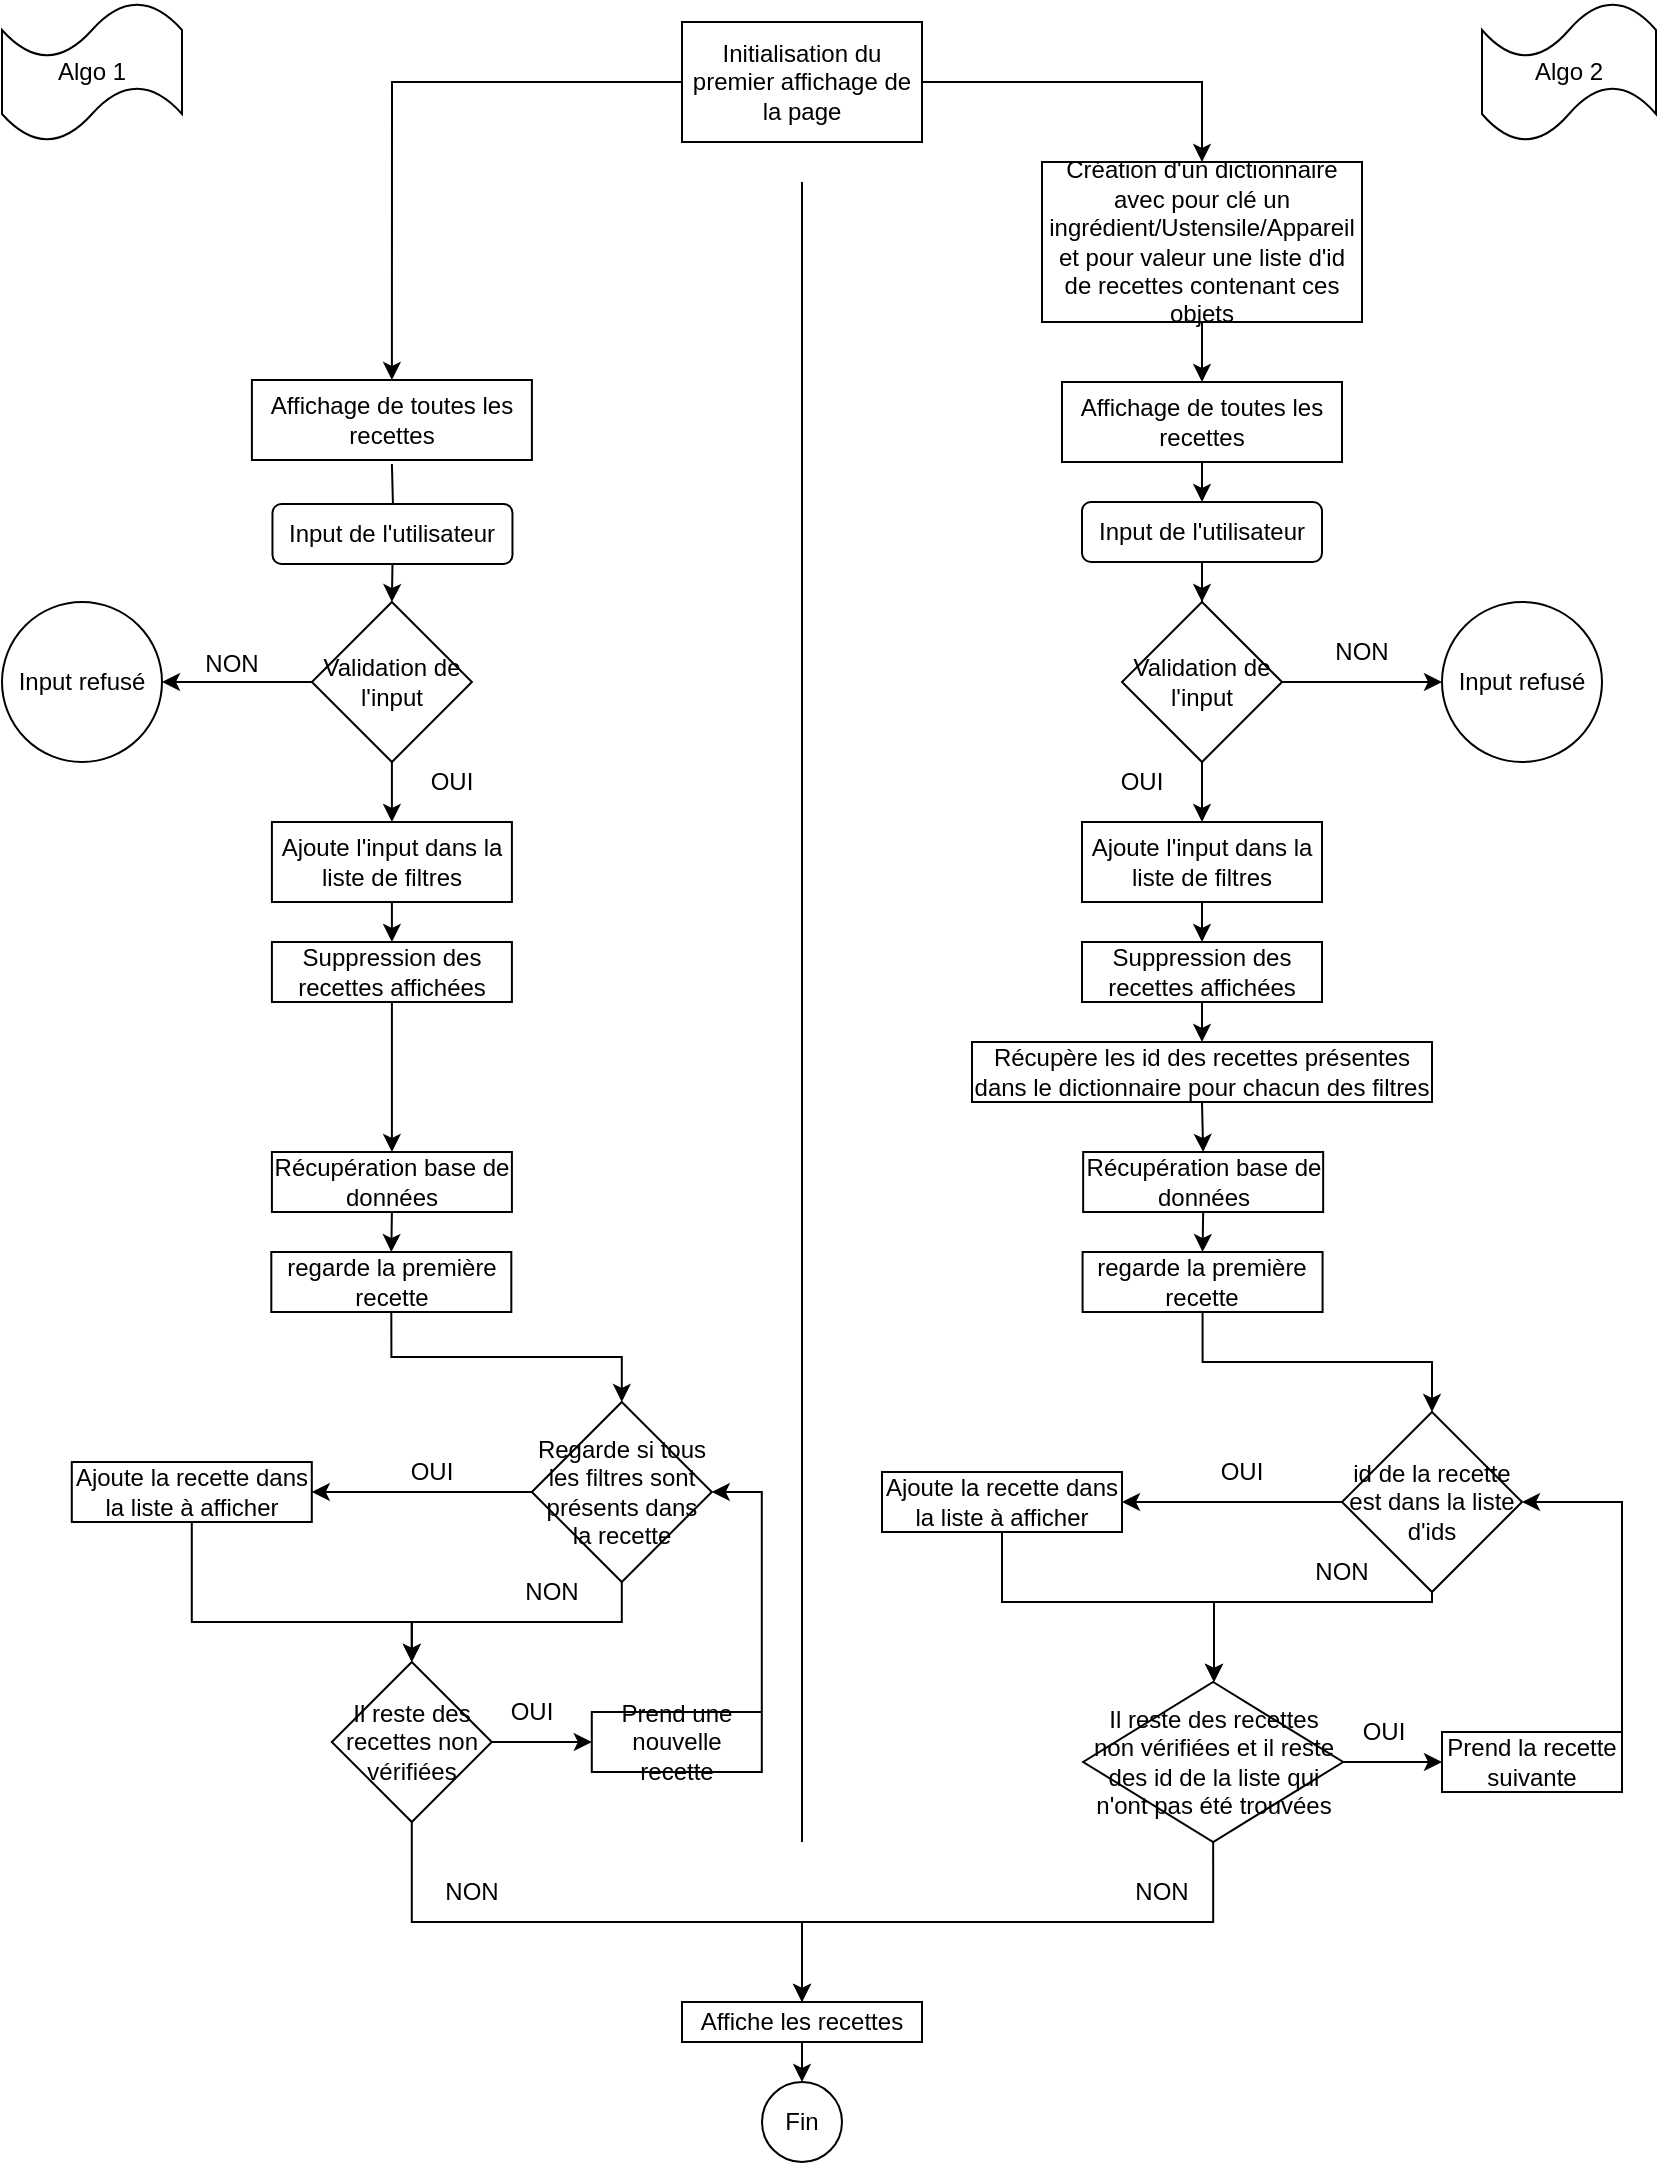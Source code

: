 <mxfile>
    <diagram name="Page-1" id="oObEu-THmnJyNQyAg0bx">
        <mxGraphModel dx="1055" dy="517" grid="1" gridSize="10" guides="1" tooltips="1" connect="1" arrows="1" fold="1" page="1" pageScale="1" pageWidth="827" pageHeight="1169" math="0" shadow="0">
            <root>
                <mxCell id="0"/>
                <mxCell id="1" parent="0"/>
                <mxCell id="Otjnma4OZYYBcLAzFUDV-6" style="edgeStyle=orthogonalEdgeStyle;rounded=0;orthogonalLoop=1;jettySize=auto;html=1;exitX=0;exitY=0.5;exitDx=0;exitDy=0;entryX=0.5;entryY=0;entryDx=0;entryDy=0;" parent="1" source="Otjnma4OZYYBcLAzFUDV-1" target="Otjnma4OZYYBcLAzFUDV-8" edge="1">
                    <mxGeometry relative="1" as="geometry">
                        <mxPoint x="200" y="80" as="targetPoint"/>
                    </mxGeometry>
                </mxCell>
                <mxCell id="Otjnma4OZYYBcLAzFUDV-7" style="edgeStyle=orthogonalEdgeStyle;rounded=0;orthogonalLoop=1;jettySize=auto;html=1;exitX=1;exitY=0.5;exitDx=0;exitDy=0;" parent="1" source="Otjnma4OZYYBcLAzFUDV-1" target="Otjnma4OZYYBcLAzFUDV-11" edge="1">
                    <mxGeometry relative="1" as="geometry">
                        <mxPoint x="600" y="80" as="targetPoint"/>
                    </mxGeometry>
                </mxCell>
                <mxCell id="Otjnma4OZYYBcLAzFUDV-1" value="Initialisation du premier affichage de la page" style="rounded=0;whiteSpace=wrap;html=1;" parent="1" vertex="1">
                    <mxGeometry x="340" y="10" width="120" height="60" as="geometry"/>
                </mxCell>
                <mxCell id="Otjnma4OZYYBcLAzFUDV-2" value="" style="endArrow=none;html=1;rounded=0;" parent="1" edge="1">
                    <mxGeometry width="50" height="50" relative="1" as="geometry">
                        <mxPoint x="400" y="920" as="sourcePoint"/>
                        <mxPoint x="400" y="90" as="targetPoint"/>
                    </mxGeometry>
                </mxCell>
                <mxCell id="Otjnma4OZYYBcLAzFUDV-4" value="Algo 2" style="shape=tape;whiteSpace=wrap;html=1;" parent="1" vertex="1">
                    <mxGeometry x="740" width="87" height="70" as="geometry"/>
                </mxCell>
                <mxCell id="Otjnma4OZYYBcLAzFUDV-5" value="Algo 1" style="shape=tape;whiteSpace=wrap;html=1;" parent="1" vertex="1">
                    <mxGeometry width="90" height="70" as="geometry"/>
                </mxCell>
                <mxCell id="Otjnma4OZYYBcLAzFUDV-17" style="edgeStyle=orthogonalEdgeStyle;rounded=0;orthogonalLoop=1;jettySize=auto;html=1;exitX=0.5;exitY=1;exitDx=0;exitDy=0;" parent="1" target="Otjnma4OZYYBcLAzFUDV-18" edge="1">
                    <mxGeometry relative="1" as="geometry">
                        <mxPoint x="195.244" y="281" as="targetPoint"/>
                        <mxPoint x="194.95" y="231" as="sourcePoint"/>
                    </mxGeometry>
                </mxCell>
                <mxCell id="Otjnma4OZYYBcLAzFUDV-8" value="Affichage de toutes les recettes" style="rounded=0;whiteSpace=wrap;html=1;" parent="1" vertex="1">
                    <mxGeometry x="124.95" y="189" width="140" height="40" as="geometry"/>
                </mxCell>
                <mxCell id="Otjnma4OZYYBcLAzFUDV-14" style="edgeStyle=orthogonalEdgeStyle;rounded=0;orthogonalLoop=1;jettySize=auto;html=1;exitX=0.5;exitY=1;exitDx=0;exitDy=0;" parent="1" source="Otjnma4OZYYBcLAzFUDV-11" target="Otjnma4OZYYBcLAzFUDV-15" edge="1">
                    <mxGeometry relative="1" as="geometry">
                        <mxPoint x="600.138" y="220" as="targetPoint"/>
                    </mxGeometry>
                </mxCell>
                <mxCell id="Otjnma4OZYYBcLAzFUDV-11" value="Création d'un dictionnaire avec pour clé un ingrédient/Ustensile/Appareil et pour valeur une liste d'id de recettes contenant ces objets" style="rounded=0;whiteSpace=wrap;html=1;" parent="1" vertex="1">
                    <mxGeometry x="520" y="80" width="160" height="80" as="geometry"/>
                </mxCell>
                <mxCell id="Otjnma4OZYYBcLAzFUDV-19" style="edgeStyle=orthogonalEdgeStyle;rounded=0;orthogonalLoop=1;jettySize=auto;html=1;exitX=0.5;exitY=1;exitDx=0;exitDy=0;entryX=0.5;entryY=0;entryDx=0;entryDy=0;" parent="1" source="Otjnma4OZYYBcLAzFUDV-15" target="Otjnma4OZYYBcLAzFUDV-20" edge="1">
                    <mxGeometry relative="1" as="geometry">
                        <mxPoint x="600" y="250" as="targetPoint"/>
                    </mxGeometry>
                </mxCell>
                <mxCell id="Otjnma4OZYYBcLAzFUDV-15" value="Affichage de toutes les recettes" style="rounded=0;whiteSpace=wrap;html=1;" parent="1" vertex="1">
                    <mxGeometry x="530" y="190" width="140" height="40" as="geometry"/>
                </mxCell>
                <mxCell id="Otjnma4OZYYBcLAzFUDV-23" style="edgeStyle=orthogonalEdgeStyle;rounded=0;orthogonalLoop=1;jettySize=auto;html=1;exitX=0.5;exitY=1;exitDx=0;exitDy=0;entryX=0.5;entryY=0;entryDx=0;entryDy=0;" parent="1" source="Otjnma4OZYYBcLAzFUDV-18" target="Otjnma4OZYYBcLAzFUDV-22" edge="1">
                    <mxGeometry relative="1" as="geometry"/>
                </mxCell>
                <mxCell id="Otjnma4OZYYBcLAzFUDV-18" value="Input de l'utilisateur" style="rounded=1;whiteSpace=wrap;html=1;" parent="1" vertex="1">
                    <mxGeometry x="135.24" y="251" width="120" height="30" as="geometry"/>
                </mxCell>
                <mxCell id="Otjnma4OZYYBcLAzFUDV-24" style="edgeStyle=orthogonalEdgeStyle;rounded=0;orthogonalLoop=1;jettySize=auto;html=1;exitX=0.5;exitY=1;exitDx=0;exitDy=0;" parent="1" source="Otjnma4OZYYBcLAzFUDV-20" target="Otjnma4OZYYBcLAzFUDV-25" edge="1">
                    <mxGeometry relative="1" as="geometry">
                        <mxPoint x="600" y="300" as="targetPoint"/>
                    </mxGeometry>
                </mxCell>
                <mxCell id="Otjnma4OZYYBcLAzFUDV-20" value="Input de l'utilisateur" style="rounded=1;whiteSpace=wrap;html=1;" parent="1" vertex="1">
                    <mxGeometry x="540" y="250" width="120" height="30" as="geometry"/>
                </mxCell>
                <mxCell id="Otjnma4OZYYBcLAzFUDV-26" style="edgeStyle=orthogonalEdgeStyle;rounded=0;orthogonalLoop=1;jettySize=auto;html=1;exitX=0;exitY=0.5;exitDx=0;exitDy=0;entryX=1;entryY=0.5;entryDx=0;entryDy=0;" parent="1" source="Otjnma4OZYYBcLAzFUDV-22" target="Otjnma4OZYYBcLAzFUDV-31" edge="1">
                    <mxGeometry relative="1" as="geometry">
                        <mxPoint x="74.95" y="351" as="targetPoint"/>
                    </mxGeometry>
                </mxCell>
                <mxCell id="Otjnma4OZYYBcLAzFUDV-29" style="edgeStyle=orthogonalEdgeStyle;rounded=0;orthogonalLoop=1;jettySize=auto;html=1;exitX=0.5;exitY=1;exitDx=0;exitDy=0;entryX=0.5;entryY=0;entryDx=0;entryDy=0;" parent="1" source="Otjnma4OZYYBcLAzFUDV-22" target="Otjnma4OZYYBcLAzFUDV-42" edge="1">
                    <mxGeometry relative="1" as="geometry">
                        <mxPoint x="194.95" y="431" as="targetPoint"/>
                    </mxGeometry>
                </mxCell>
                <mxCell id="Otjnma4OZYYBcLAzFUDV-22" value="Validation de l'input" style="rhombus;whiteSpace=wrap;html=1;" parent="1" vertex="1">
                    <mxGeometry x="154.95" y="300" width="80" height="80" as="geometry"/>
                </mxCell>
                <mxCell id="C8F3fwDgA8m-oNO4tFpo-1" style="edgeStyle=orthogonalEdgeStyle;rounded=0;orthogonalLoop=1;jettySize=auto;html=1;exitX=1;exitY=0.5;exitDx=0;exitDy=0;" parent="1" source="Otjnma4OZYYBcLAzFUDV-25" target="C8F3fwDgA8m-oNO4tFpo-2" edge="1">
                    <mxGeometry relative="1" as="geometry">
                        <mxPoint x="720" y="340" as="targetPoint"/>
                    </mxGeometry>
                </mxCell>
                <mxCell id="C8F3fwDgA8m-oNO4tFpo-5" style="edgeStyle=orthogonalEdgeStyle;rounded=0;orthogonalLoop=1;jettySize=auto;html=1;exitX=0.5;exitY=1;exitDx=0;exitDy=0;entryX=0.5;entryY=0;entryDx=0;entryDy=0;" parent="1" source="Otjnma4OZYYBcLAzFUDV-25" target="C8F3fwDgA8m-oNO4tFpo-6" edge="1">
                    <mxGeometry relative="1" as="geometry">
                        <mxPoint x="600" y="410" as="targetPoint"/>
                    </mxGeometry>
                </mxCell>
                <mxCell id="Otjnma4OZYYBcLAzFUDV-25" value="Validation de l'input" style="rhombus;whiteSpace=wrap;html=1;" parent="1" vertex="1">
                    <mxGeometry x="560" y="300" width="80" height="80" as="geometry"/>
                </mxCell>
                <mxCell id="Otjnma4OZYYBcLAzFUDV-28" value="NON" style="text;html=1;strokeColor=none;fillColor=none;align=center;verticalAlign=middle;whiteSpace=wrap;rounded=0;" parent="1" vertex="1">
                    <mxGeometry x="84.95" y="321" width="60" height="20" as="geometry"/>
                </mxCell>
                <mxCell id="Otjnma4OZYYBcLAzFUDV-30" value="OUI" style="text;html=1;strokeColor=none;fillColor=none;align=center;verticalAlign=middle;whiteSpace=wrap;rounded=0;" parent="1" vertex="1">
                    <mxGeometry x="194.95" y="375" width="60" height="30" as="geometry"/>
                </mxCell>
                <mxCell id="Otjnma4OZYYBcLAzFUDV-31" value="Input refusé" style="ellipse;whiteSpace=wrap;html=1;aspect=fixed;" parent="1" vertex="1">
                    <mxGeometry y="300" width="80" height="80" as="geometry"/>
                </mxCell>
                <mxCell id="Otjnma4OZYYBcLAzFUDV-35" style="edgeStyle=orthogonalEdgeStyle;rounded=0;orthogonalLoop=1;jettySize=auto;html=1;exitX=0.5;exitY=1;exitDx=0;exitDy=0;" parent="1" source="Otjnma4OZYYBcLAzFUDV-34" target="Otjnma4OZYYBcLAzFUDV-38" edge="1">
                    <mxGeometry relative="1" as="geometry">
                        <mxPoint x="195.516" y="531" as="targetPoint"/>
                    </mxGeometry>
                </mxCell>
                <mxCell id="Otjnma4OZYYBcLAzFUDV-34" value="Suppression des recettes affichées" style="rounded=0;whiteSpace=wrap;html=1;" parent="1" vertex="1">
                    <mxGeometry x="134.95" y="470" width="120" height="30" as="geometry"/>
                </mxCell>
                <mxCell id="Otjnma4OZYYBcLAzFUDV-40" style="edgeStyle=orthogonalEdgeStyle;rounded=0;orthogonalLoop=1;jettySize=auto;html=1;exitX=0.5;exitY=1;exitDx=0;exitDy=0;entryX=0.5;entryY=0;entryDx=0;entryDy=0;" parent="1" source="Otjnma4OZYYBcLAzFUDV-38" target="Otjnma4OZYYBcLAzFUDV-39" edge="1">
                    <mxGeometry relative="1" as="geometry"/>
                </mxCell>
                <mxCell id="Otjnma4OZYYBcLAzFUDV-38" value="Récupération base de données" style="rounded=0;whiteSpace=wrap;html=1;" parent="1" vertex="1">
                    <mxGeometry x="134.95" y="575" width="120" height="30" as="geometry"/>
                </mxCell>
                <mxCell id="Otjnma4OZYYBcLAzFUDV-44" style="edgeStyle=orthogonalEdgeStyle;rounded=0;orthogonalLoop=1;jettySize=auto;html=1;exitX=0.5;exitY=1;exitDx=0;exitDy=0;" parent="1" source="Otjnma4OZYYBcLAzFUDV-39" target="Otjnma4OZYYBcLAzFUDV-45" edge="1">
                    <mxGeometry relative="1" as="geometry">
                        <mxPoint x="195.53" y="641.0" as="targetPoint"/>
                    </mxGeometry>
                </mxCell>
                <mxCell id="Otjnma4OZYYBcLAzFUDV-39" value="regarde la première recette" style="rounded=0;whiteSpace=wrap;html=1;" parent="1" vertex="1">
                    <mxGeometry x="134.66" y="625" width="120" height="30" as="geometry"/>
                </mxCell>
                <mxCell id="Otjnma4OZYYBcLAzFUDV-43" style="edgeStyle=orthogonalEdgeStyle;rounded=0;orthogonalLoop=1;jettySize=auto;html=1;exitX=0.5;exitY=1;exitDx=0;exitDy=0;entryX=0.5;entryY=0;entryDx=0;entryDy=0;" parent="1" source="Otjnma4OZYYBcLAzFUDV-42" target="Otjnma4OZYYBcLAzFUDV-34" edge="1">
                    <mxGeometry relative="1" as="geometry"/>
                </mxCell>
                <mxCell id="Otjnma4OZYYBcLAzFUDV-42" value="Ajoute l'input dans la liste de filtres" style="rounded=0;whiteSpace=wrap;html=1;" parent="1" vertex="1">
                    <mxGeometry x="134.95" y="410" width="120" height="40" as="geometry"/>
                </mxCell>
                <mxCell id="Otjnma4OZYYBcLAzFUDV-46" style="edgeStyle=orthogonalEdgeStyle;rounded=0;orthogonalLoop=1;jettySize=auto;html=1;exitX=0;exitY=0.5;exitDx=0;exitDy=0;" parent="1" source="Otjnma4OZYYBcLAzFUDV-45" target="Otjnma4OZYYBcLAzFUDV-48" edge="1">
                    <mxGeometry relative="1" as="geometry">
                        <mxPoint x="154.9" y="745" as="targetPoint"/>
                    </mxGeometry>
                </mxCell>
                <mxCell id="Otjnma4OZYYBcLAzFUDV-47" style="edgeStyle=orthogonalEdgeStyle;rounded=0;orthogonalLoop=1;jettySize=auto;html=1;exitX=0.5;exitY=1;exitDx=0;exitDy=0;" parent="1" source="Otjnma4OZYYBcLAzFUDV-45" target="Otjnma4OZYYBcLAzFUDV-51" edge="1">
                    <mxGeometry relative="1" as="geometry">
                        <mxPoint x="234.9" y="830" as="targetPoint"/>
                    </mxGeometry>
                </mxCell>
                <mxCell id="Otjnma4OZYYBcLAzFUDV-45" value="Regarde si tous les filtres sont présents dans la recette" style="rhombus;whiteSpace=wrap;html=1;" parent="1" vertex="1">
                    <mxGeometry x="264.9" y="700" width="90" height="90" as="geometry"/>
                </mxCell>
                <mxCell id="Otjnma4OZYYBcLAzFUDV-52" style="edgeStyle=orthogonalEdgeStyle;rounded=0;orthogonalLoop=1;jettySize=auto;html=1;exitX=0.5;exitY=1;exitDx=0;exitDy=0;entryX=0.5;entryY=0;entryDx=0;entryDy=0;" parent="1" source="Otjnma4OZYYBcLAzFUDV-48" target="Otjnma4OZYYBcLAzFUDV-51" edge="1">
                    <mxGeometry relative="1" as="geometry">
                        <Array as="points">
                            <mxPoint x="94.9" y="810"/>
                            <mxPoint x="204.9" y="810"/>
                        </Array>
                    </mxGeometry>
                </mxCell>
                <mxCell id="Otjnma4OZYYBcLAzFUDV-48" value="Ajoute la recette dans la liste à afficher" style="rounded=0;whiteSpace=wrap;html=1;" parent="1" vertex="1">
                    <mxGeometry x="34.9" y="730" width="120" height="30" as="geometry"/>
                </mxCell>
                <mxCell id="Otjnma4OZYYBcLAzFUDV-49" value="OUI" style="text;html=1;strokeColor=none;fillColor=none;align=center;verticalAlign=middle;whiteSpace=wrap;rounded=0;" parent="1" vertex="1">
                    <mxGeometry x="184.9" y="720" width="60" height="30" as="geometry"/>
                </mxCell>
                <mxCell id="Otjnma4OZYYBcLAzFUDV-55" style="edgeStyle=orthogonalEdgeStyle;rounded=0;orthogonalLoop=1;jettySize=auto;html=1;exitX=1;exitY=0.5;exitDx=0;exitDy=0;" parent="1" source="Otjnma4OZYYBcLAzFUDV-51" target="Otjnma4OZYYBcLAzFUDV-56" edge="1">
                    <mxGeometry relative="1" as="geometry">
                        <mxPoint x="284.9" y="870.333" as="targetPoint"/>
                    </mxGeometry>
                </mxCell>
                <mxCell id="Otjnma4OZYYBcLAzFUDV-59" style="edgeStyle=orthogonalEdgeStyle;rounded=0;orthogonalLoop=1;jettySize=auto;html=1;exitX=0.5;exitY=1;exitDx=0;exitDy=0;" parent="1" source="Otjnma4OZYYBcLAzFUDV-51" target="Otjnma4OZYYBcLAzFUDV-60" edge="1">
                    <mxGeometry relative="1" as="geometry">
                        <mxPoint x="210" y="820" as="targetPoint"/>
                        <Array as="points">
                            <mxPoint x="205" y="960"/>
                            <mxPoint x="400" y="960"/>
                        </Array>
                    </mxGeometry>
                </mxCell>
                <mxCell id="Otjnma4OZYYBcLAzFUDV-51" value="Il reste des recettes non vérifiées" style="rhombus;whiteSpace=wrap;html=1;" parent="1" vertex="1">
                    <mxGeometry x="164.9" y="830" width="80" height="80" as="geometry"/>
                </mxCell>
                <mxCell id="Otjnma4OZYYBcLAzFUDV-53" value="NON" style="text;html=1;strokeColor=none;fillColor=none;align=center;verticalAlign=middle;whiteSpace=wrap;rounded=0;" parent="1" vertex="1">
                    <mxGeometry x="244.9" y="780" width="60" height="30" as="geometry"/>
                </mxCell>
                <mxCell id="Otjnma4OZYYBcLAzFUDV-57" style="edgeStyle=orthogonalEdgeStyle;rounded=0;orthogonalLoop=1;jettySize=auto;html=1;exitX=1;exitY=0;exitDx=0;exitDy=0;entryX=1;entryY=0.5;entryDx=0;entryDy=0;" parent="1" source="Otjnma4OZYYBcLAzFUDV-56" target="Otjnma4OZYYBcLAzFUDV-45" edge="1">
                    <mxGeometry relative="1" as="geometry">
                        <Array as="points">
                            <mxPoint x="380" y="745"/>
                        </Array>
                    </mxGeometry>
                </mxCell>
                <mxCell id="Otjnma4OZYYBcLAzFUDV-56" value="Prend une nouvelle recette" style="rounded=0;whiteSpace=wrap;html=1;" parent="1" vertex="1">
                    <mxGeometry x="294.9" y="855" width="85" height="30" as="geometry"/>
                </mxCell>
                <mxCell id="Otjnma4OZYYBcLAzFUDV-58" value="OUI" style="text;html=1;strokeColor=none;fillColor=none;align=center;verticalAlign=middle;whiteSpace=wrap;rounded=0;" parent="1" vertex="1">
                    <mxGeometry x="234.9" y="840" width="60" height="30" as="geometry"/>
                </mxCell>
                <mxCell id="Otjnma4OZYYBcLAzFUDV-62" style="edgeStyle=orthogonalEdgeStyle;rounded=0;orthogonalLoop=1;jettySize=auto;html=1;exitX=0.5;exitY=1;exitDx=0;exitDy=0;entryX=0.5;entryY=0;entryDx=0;entryDy=0;" parent="1" source="Otjnma4OZYYBcLAzFUDV-60" target="Otjnma4OZYYBcLAzFUDV-64" edge="1">
                    <mxGeometry relative="1" as="geometry">
                        <mxPoint x="400" y="1040" as="targetPoint"/>
                    </mxGeometry>
                </mxCell>
                <mxCell id="Otjnma4OZYYBcLAzFUDV-60" value="Affiche les recettes" style="rounded=0;whiteSpace=wrap;html=1;" parent="1" vertex="1">
                    <mxGeometry x="340" y="1000" width="120" height="20" as="geometry"/>
                </mxCell>
                <mxCell id="Otjnma4OZYYBcLAzFUDV-64" value="Fin" style="ellipse;whiteSpace=wrap;html=1;aspect=fixed;" parent="1" vertex="1">
                    <mxGeometry x="380" y="1040" width="40" height="40" as="geometry"/>
                </mxCell>
                <mxCell id="C8F3fwDgA8m-oNO4tFpo-2" value="Input refusé" style="ellipse;whiteSpace=wrap;html=1;aspect=fixed;" parent="1" vertex="1">
                    <mxGeometry x="720" y="300" width="80" height="80" as="geometry"/>
                </mxCell>
                <mxCell id="C8F3fwDgA8m-oNO4tFpo-4" value="NON" style="text;html=1;strokeColor=none;fillColor=none;align=center;verticalAlign=middle;whiteSpace=wrap;rounded=0;" parent="1" vertex="1">
                    <mxGeometry x="650" y="310" width="60" height="30" as="geometry"/>
                </mxCell>
                <mxCell id="C8F3fwDgA8m-oNO4tFpo-11" style="edgeStyle=orthogonalEdgeStyle;rounded=0;orthogonalLoop=1;jettySize=auto;html=1;exitX=0.5;exitY=1;exitDx=0;exitDy=0;entryX=0.5;entryY=0;entryDx=0;entryDy=0;" parent="1" source="C8F3fwDgA8m-oNO4tFpo-6" target="C8F3fwDgA8m-oNO4tFpo-10" edge="1">
                    <mxGeometry relative="1" as="geometry"/>
                </mxCell>
                <mxCell id="C8F3fwDgA8m-oNO4tFpo-6" value="Ajoute l'input dans la liste de filtres" style="rounded=0;whiteSpace=wrap;html=1;" parent="1" vertex="1">
                    <mxGeometry x="540" y="410" width="120" height="40" as="geometry"/>
                </mxCell>
                <mxCell id="C8F3fwDgA8m-oNO4tFpo-8" value="OUI" style="text;html=1;strokeColor=none;fillColor=none;align=center;verticalAlign=middle;whiteSpace=wrap;rounded=0;" parent="1" vertex="1">
                    <mxGeometry x="540" y="380" width="60" height="20" as="geometry"/>
                </mxCell>
                <mxCell id="C8F3fwDgA8m-oNO4tFpo-14" style="edgeStyle=orthogonalEdgeStyle;rounded=0;orthogonalLoop=1;jettySize=auto;html=1;exitX=0.5;exitY=1;exitDx=0;exitDy=0;entryX=0.5;entryY=0;entryDx=0;entryDy=0;" parent="1" source="C8F3fwDgA8m-oNO4tFpo-10" target="C8F3fwDgA8m-oNO4tFpo-13" edge="1">
                    <mxGeometry relative="1" as="geometry"/>
                </mxCell>
                <mxCell id="C8F3fwDgA8m-oNO4tFpo-10" value="Suppression des recettes affichées" style="rounded=0;whiteSpace=wrap;html=1;" parent="1" vertex="1">
                    <mxGeometry x="540" y="470" width="120" height="30" as="geometry"/>
                </mxCell>
                <mxCell id="C8F3fwDgA8m-oNO4tFpo-15" style="edgeStyle=orthogonalEdgeStyle;rounded=0;orthogonalLoop=1;jettySize=auto;html=1;exitX=0.5;exitY=1;exitDx=0;exitDy=0;entryX=0.5;entryY=0;entryDx=0;entryDy=0;" parent="1" source="C8F3fwDgA8m-oNO4tFpo-13" target="C8F3fwDgA8m-oNO4tFpo-17" edge="1">
                    <mxGeometry relative="1" as="geometry">
                        <mxPoint x="600" y="570" as="targetPoint"/>
                    </mxGeometry>
                </mxCell>
                <mxCell id="C8F3fwDgA8m-oNO4tFpo-13" value="Récupère les id des recettes présentes dans le dictionnaire pour chacun des filtres" style="rounded=0;whiteSpace=wrap;html=1;" parent="1" vertex="1">
                    <mxGeometry x="485" y="520" width="230" height="30" as="geometry"/>
                </mxCell>
                <mxCell id="C8F3fwDgA8m-oNO4tFpo-16" style="edgeStyle=orthogonalEdgeStyle;rounded=0;orthogonalLoop=1;jettySize=auto;html=1;exitX=0.5;exitY=1;exitDx=0;exitDy=0;entryX=0.5;entryY=0;entryDx=0;entryDy=0;" parent="1" source="C8F3fwDgA8m-oNO4tFpo-17" target="C8F3fwDgA8m-oNO4tFpo-19" edge="1">
                    <mxGeometry relative="1" as="geometry"/>
                </mxCell>
                <mxCell id="C8F3fwDgA8m-oNO4tFpo-17" value="Récupération base de données" style="rounded=0;whiteSpace=wrap;html=1;" parent="1" vertex="1">
                    <mxGeometry x="540.58" y="575" width="120" height="30" as="geometry"/>
                </mxCell>
                <mxCell id="C8F3fwDgA8m-oNO4tFpo-18" style="edgeStyle=orthogonalEdgeStyle;rounded=0;orthogonalLoop=1;jettySize=auto;html=1;exitX=0.5;exitY=1;exitDx=0;exitDy=0;" parent="1" source="C8F3fwDgA8m-oNO4tFpo-19" target="C8F3fwDgA8m-oNO4tFpo-22" edge="1">
                    <mxGeometry relative="1" as="geometry">
                        <mxPoint x="600.58" y="685.0" as="targetPoint"/>
                    </mxGeometry>
                </mxCell>
                <mxCell id="C8F3fwDgA8m-oNO4tFpo-19" value="regarde la première recette" style="rounded=0;whiteSpace=wrap;html=1;" parent="1" vertex="1">
                    <mxGeometry x="540.29" y="625" width="120" height="30" as="geometry"/>
                </mxCell>
                <mxCell id="C8F3fwDgA8m-oNO4tFpo-20" style="edgeStyle=orthogonalEdgeStyle;rounded=0;orthogonalLoop=1;jettySize=auto;html=1;exitX=0;exitY=0.5;exitDx=0;exitDy=0;entryX=1;entryY=0.5;entryDx=0;entryDy=0;" parent="1" source="C8F3fwDgA8m-oNO4tFpo-22" target="C8F3fwDgA8m-oNO4tFpo-26" edge="1">
                    <mxGeometry relative="1" as="geometry">
                        <mxPoint x="560" y="750" as="targetPoint"/>
                    </mxGeometry>
                </mxCell>
                <mxCell id="C8F3fwDgA8m-oNO4tFpo-21" style="edgeStyle=orthogonalEdgeStyle;rounded=0;orthogonalLoop=1;jettySize=auto;html=1;exitX=0.5;exitY=1;exitDx=0;exitDy=0;entryX=0.5;entryY=0;entryDx=0;entryDy=0;" parent="1" source="C8F3fwDgA8m-oNO4tFpo-22" target="C8F3fwDgA8m-oNO4tFpo-27" edge="1">
                    <mxGeometry relative="1" as="geometry">
                        <mxPoint x="610" y="835" as="targetPoint"/>
                        <Array as="points">
                            <mxPoint x="715" y="800"/>
                            <mxPoint x="606" y="800"/>
                            <mxPoint x="606" y="840"/>
                        </Array>
                    </mxGeometry>
                </mxCell>
                <mxCell id="C8F3fwDgA8m-oNO4tFpo-22" value="id de la recette est dans la liste d'ids" style="rhombus;whiteSpace=wrap;html=1;" parent="1" vertex="1">
                    <mxGeometry x="670" y="705" width="90" height="90" as="geometry"/>
                </mxCell>
                <mxCell id="C8F3fwDgA8m-oNO4tFpo-23" style="edgeStyle=orthogonalEdgeStyle;rounded=0;orthogonalLoop=1;jettySize=auto;html=1;entryX=0.5;entryY=0;entryDx=0;entryDy=0;exitX=0.5;exitY=1;exitDx=0;exitDy=0;" parent="1" source="C8F3fwDgA8m-oNO4tFpo-26" target="C8F3fwDgA8m-oNO4tFpo-27" edge="1">
                    <mxGeometry relative="1" as="geometry">
                        <mxPoint x="500" y="770" as="sourcePoint"/>
                        <mxPoint x="610" y="835" as="targetPoint"/>
                        <Array as="points">
                            <mxPoint x="500" y="800"/>
                            <mxPoint x="606" y="800"/>
                            <mxPoint x="606" y="840"/>
                        </Array>
                    </mxGeometry>
                </mxCell>
                <mxCell id="C8F3fwDgA8m-oNO4tFpo-24" value="OUI" style="text;html=1;strokeColor=none;fillColor=none;align=center;verticalAlign=middle;whiteSpace=wrap;rounded=0;" parent="1" vertex="1">
                    <mxGeometry x="590" y="720" width="60" height="30" as="geometry"/>
                </mxCell>
                <mxCell id="C8F3fwDgA8m-oNO4tFpo-25" value="NON" style="text;html=1;strokeColor=none;fillColor=none;align=center;verticalAlign=middle;whiteSpace=wrap;rounded=0;" parent="1" vertex="1">
                    <mxGeometry x="640" y="770" width="60" height="30" as="geometry"/>
                </mxCell>
                <mxCell id="C8F3fwDgA8m-oNO4tFpo-26" value="Ajoute la recette dans la liste à afficher" style="rounded=0;whiteSpace=wrap;html=1;" parent="1" vertex="1">
                    <mxGeometry x="440" y="735" width="120" height="30" as="geometry"/>
                </mxCell>
                <mxCell id="C8F3fwDgA8m-oNO4tFpo-29" style="edgeStyle=orthogonalEdgeStyle;rounded=0;orthogonalLoop=1;jettySize=auto;html=1;exitX=1;exitY=0.5;exitDx=0;exitDy=0;" parent="1" source="C8F3fwDgA8m-oNO4tFpo-27" target="C8F3fwDgA8m-oNO4tFpo-30" edge="1">
                    <mxGeometry relative="1" as="geometry">
                        <mxPoint x="720.0" y="880.034" as="targetPoint"/>
                    </mxGeometry>
                </mxCell>
                <mxCell id="C8F3fwDgA8m-oNO4tFpo-33" style="edgeStyle=orthogonalEdgeStyle;rounded=0;orthogonalLoop=1;jettySize=auto;html=1;exitX=0.5;exitY=1;exitDx=0;exitDy=0;entryX=0.5;entryY=0;entryDx=0;entryDy=0;" parent="1" source="C8F3fwDgA8m-oNO4tFpo-27" target="Otjnma4OZYYBcLAzFUDV-60" edge="1">
                    <mxGeometry relative="1" as="geometry">
                        <mxPoint x="620" y="950" as="targetPoint"/>
                    </mxGeometry>
                </mxCell>
                <mxCell id="C8F3fwDgA8m-oNO4tFpo-27" value="Il reste des recettes non vérifiées et il reste des id de la liste qui n'ont pas été trouvées" style="rhombus;whiteSpace=wrap;html=1;" parent="1" vertex="1">
                    <mxGeometry x="540.58" y="840" width="130" height="80" as="geometry"/>
                </mxCell>
                <mxCell id="C8F3fwDgA8m-oNO4tFpo-28" value="NON" style="text;html=1;strokeColor=none;fillColor=none;align=center;verticalAlign=middle;whiteSpace=wrap;rounded=0;" parent="1" vertex="1">
                    <mxGeometry x="204.95" y="930" width="60" height="30" as="geometry"/>
                </mxCell>
                <mxCell id="C8F3fwDgA8m-oNO4tFpo-32" style="edgeStyle=orthogonalEdgeStyle;rounded=0;orthogonalLoop=1;jettySize=auto;html=1;exitX=0.5;exitY=0;exitDx=0;exitDy=0;entryX=1;entryY=0.5;entryDx=0;entryDy=0;" parent="1" source="C8F3fwDgA8m-oNO4tFpo-30" target="C8F3fwDgA8m-oNO4tFpo-22" edge="1">
                    <mxGeometry relative="1" as="geometry">
                        <Array as="points">
                            <mxPoint x="810" y="865"/>
                            <mxPoint x="810" y="750"/>
                        </Array>
                    </mxGeometry>
                </mxCell>
                <mxCell id="C8F3fwDgA8m-oNO4tFpo-30" value="Prend la recette suivante" style="rounded=0;whiteSpace=wrap;html=1;" parent="1" vertex="1">
                    <mxGeometry x="720" y="865" width="90" height="30" as="geometry"/>
                </mxCell>
                <mxCell id="C8F3fwDgA8m-oNO4tFpo-31" value="OUI" style="text;html=1;strokeColor=none;fillColor=none;align=center;verticalAlign=middle;whiteSpace=wrap;rounded=0;" parent="1" vertex="1">
                    <mxGeometry x="660.58" y="850" width="60" height="30" as="geometry"/>
                </mxCell>
                <mxCell id="C8F3fwDgA8m-oNO4tFpo-36" value="NON" style="text;html=1;strokeColor=none;fillColor=none;align=center;verticalAlign=middle;whiteSpace=wrap;rounded=0;" parent="1" vertex="1">
                    <mxGeometry x="550" y="930" width="60" height="30" as="geometry"/>
                </mxCell>
            </root>
        </mxGraphModel>
    </diagram>
</mxfile>